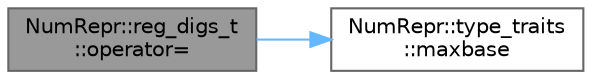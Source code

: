 digraph "NumRepr::reg_digs_t::operator="
{
 // INTERACTIVE_SVG=YES
 // LATEX_PDF_SIZE
  bgcolor="transparent";
  edge [fontname=Helvetica,fontsize=10,labelfontname=Helvetica,labelfontsize=10];
  node [fontname=Helvetica,fontsize=10,shape=box,height=0.2,width=0.4];
  rankdir="LR";
  Node1 [label="NumRepr::reg_digs_t\l::operator=",height=0.2,width=0.4,color="gray40", fillcolor="grey60", style="filled", fontcolor="black",tooltip=" "];
  Node1 -> Node2 [color="steelblue1",style="solid"];
  Node2 [label="NumRepr::type_traits\l::maxbase",height=0.2,width=0.4,color="grey40", fillcolor="white", style="filled",URL="$namespace_num_repr_1_1type__traits.html#a4f0f4b9cd9964b406c8299bcbd74f506",tooltip=" "];
}
